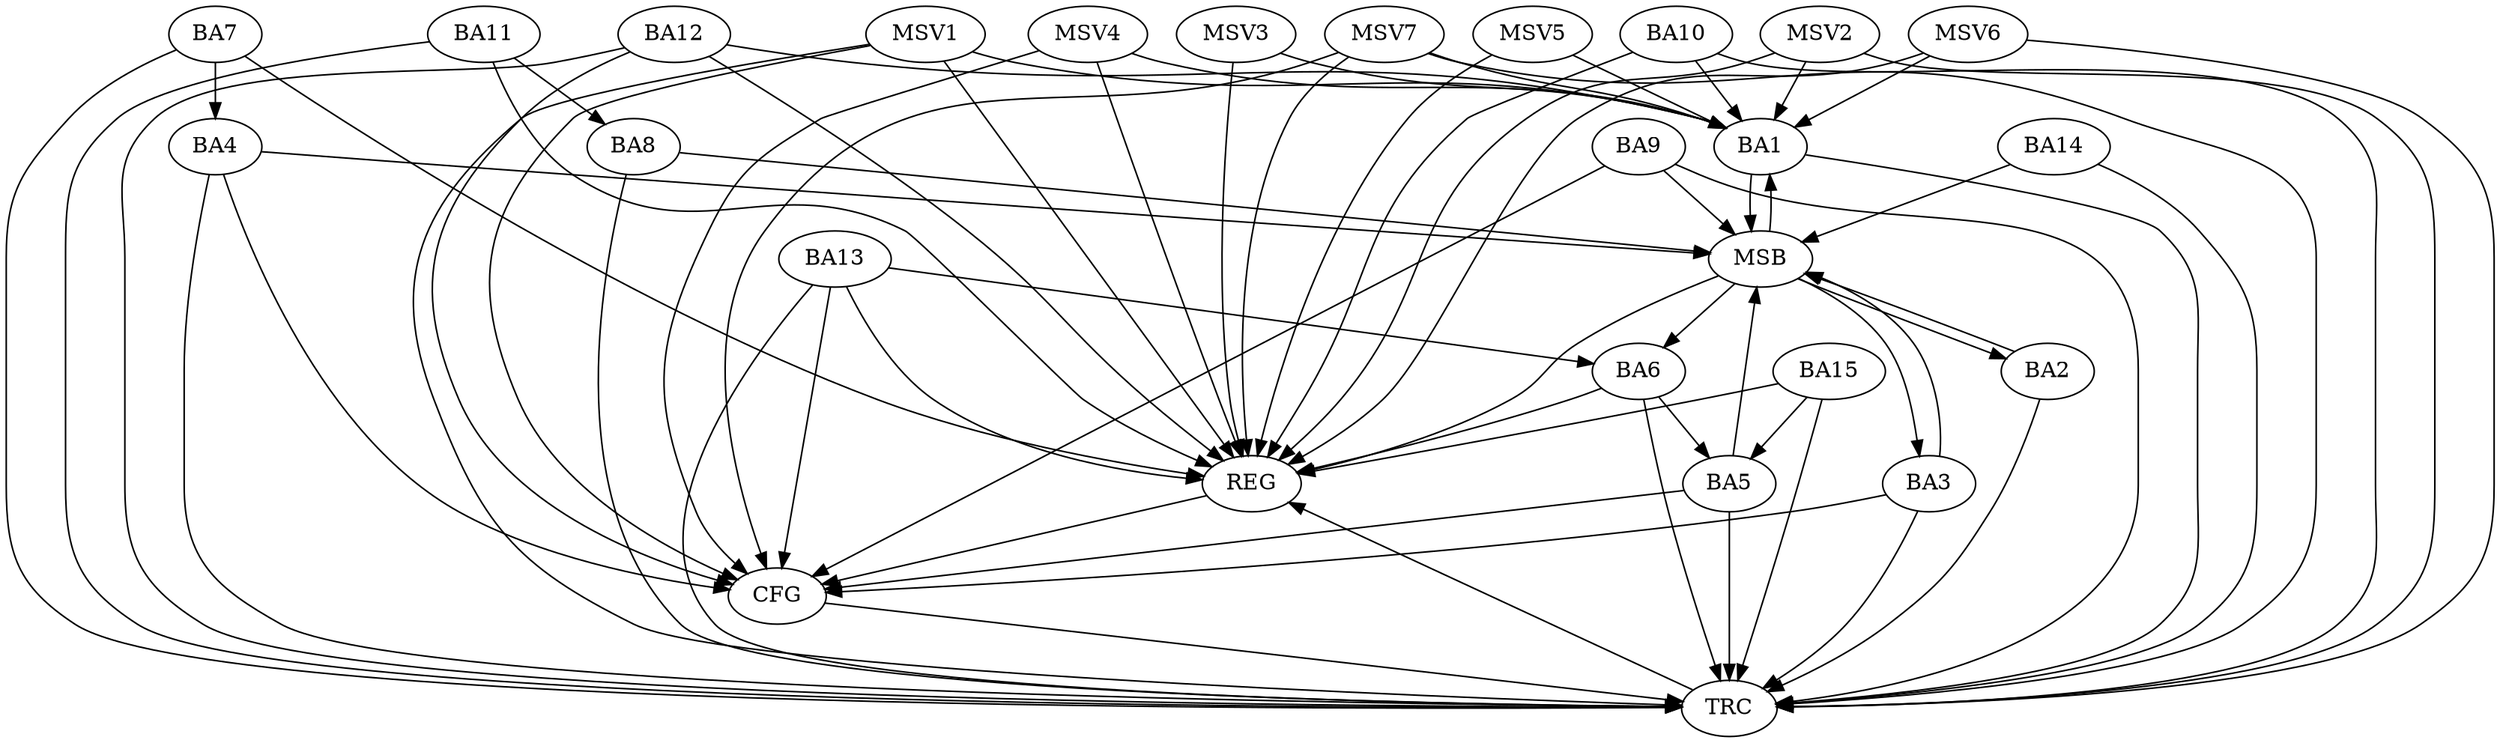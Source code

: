 strict digraph G {
  BA1 [ label="BA1" ];
  BA2 [ label="BA2" ];
  BA3 [ label="BA3" ];
  BA4 [ label="BA4" ];
  BA5 [ label="BA5" ];
  BA6 [ label="BA6" ];
  BA7 [ label="BA7" ];
  BA8 [ label="BA8" ];
  BA9 [ label="BA9" ];
  BA10 [ label="BA10" ];
  BA11 [ label="BA11" ];
  BA12 [ label="BA12" ];
  BA13 [ label="BA13" ];
  BA14 [ label="BA14" ];
  BA15 [ label="BA15" ];
  REG [ label="REG" ];
  MSB [ label="MSB" ];
  CFG [ label="CFG" ];
  TRC [ label="TRC" ];
  MSV1 [ label="MSV1" ];
  MSV2 [ label="MSV2" ];
  MSV3 [ label="MSV3" ];
  MSV4 [ label="MSV4" ];
  MSV5 [ label="MSV5" ];
  MSV6 [ label="MSV6" ];
  MSV7 [ label="MSV7" ];
  BA6 -> BA5;
  BA7 -> BA4;
  BA10 -> BA1;
  BA11 -> BA8;
  BA12 -> BA1;
  BA13 -> BA6;
  BA15 -> BA5;
  BA6 -> REG;
  BA7 -> REG;
  BA10 -> REG;
  BA11 -> REG;
  BA12 -> REG;
  BA13 -> REG;
  BA15 -> REG;
  BA1 -> MSB;
  MSB -> BA2;
  MSB -> REG;
  BA2 -> MSB;
  MSB -> BA1;
  BA3 -> MSB;
  BA4 -> MSB;
  BA5 -> MSB;
  MSB -> BA3;
  BA8 -> MSB;
  MSB -> BA6;
  BA9 -> MSB;
  BA14 -> MSB;
  BA4 -> CFG;
  BA3 -> CFG;
  BA12 -> CFG;
  BA13 -> CFG;
  BA9 -> CFG;
  BA5 -> CFG;
  REG -> CFG;
  BA1 -> TRC;
  BA2 -> TRC;
  BA3 -> TRC;
  BA4 -> TRC;
  BA5 -> TRC;
  BA6 -> TRC;
  BA7 -> TRC;
  BA8 -> TRC;
  BA9 -> TRC;
  BA10 -> TRC;
  BA11 -> TRC;
  BA12 -> TRC;
  BA13 -> TRC;
  BA14 -> TRC;
  BA15 -> TRC;
  CFG -> TRC;
  TRC -> REG;
  MSV1 -> BA1;
  MSV1 -> REG;
  MSV1 -> TRC;
  MSV1 -> CFG;
  MSV2 -> BA1;
  MSV3 -> BA1;
  MSV2 -> REG;
  MSV2 -> TRC;
  MSV3 -> REG;
  MSV4 -> BA1;
  MSV4 -> REG;
  MSV4 -> CFG;
  MSV5 -> BA1;
  MSV5 -> REG;
  MSV6 -> BA1;
  MSV6 -> REG;
  MSV6 -> TRC;
  MSV7 -> BA1;
  MSV7 -> REG;
  MSV7 -> TRC;
  MSV7 -> CFG;
}
